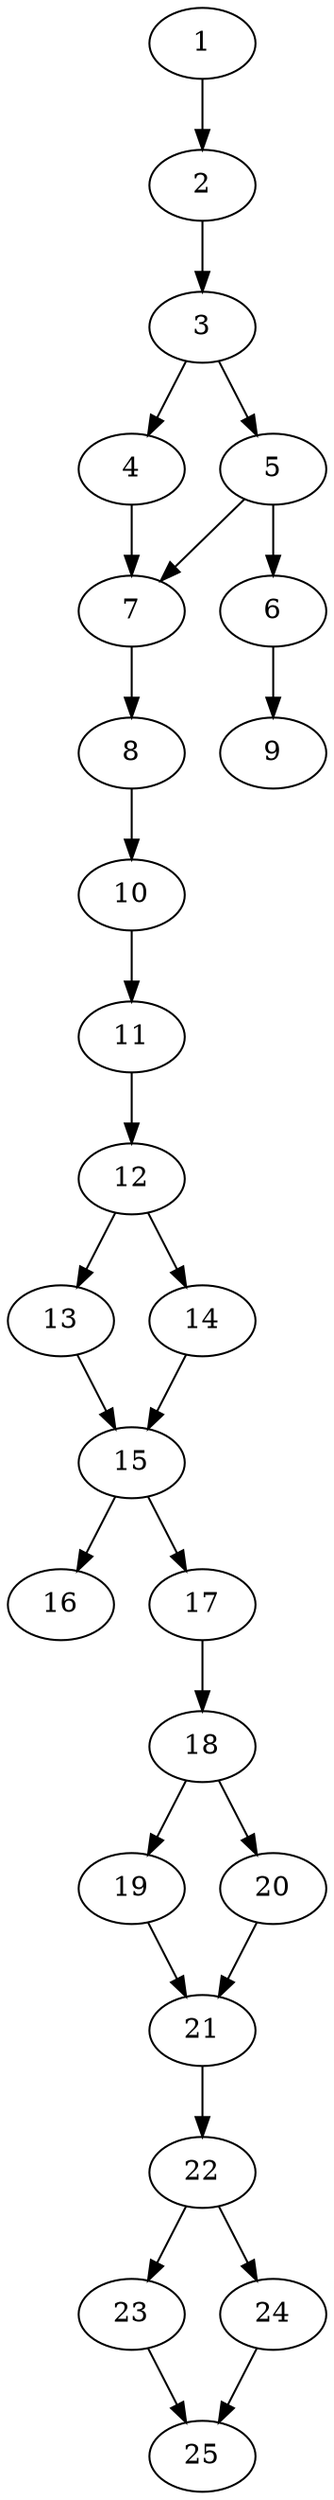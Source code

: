 // DAG automatically generated by daggen at Thu Oct  3 14:00:40 2019
// ./daggen --dot -n 25 --ccr 0.3 --fat 0.3 --regular 0.7 --density 0.7 --mindata 5242880 --maxdata 52428800 
digraph G {
  1 [size="25019733", alpha="0.00", expect_size="7505920"] 
  1 -> 2 [size ="7505920"]
  2 [size="168147627", alpha="0.20", expect_size="50444288"] 
  2 -> 3 [size ="50444288"]
  3 [size="58944853", alpha="0.15", expect_size="17683456"] 
  3 -> 4 [size ="17683456"]
  3 -> 5 [size ="17683456"]
  4 [size="18517333", alpha="0.03", expect_size="5555200"] 
  4 -> 7 [size ="5555200"]
  5 [size="163662507", alpha="0.11", expect_size="49098752"] 
  5 -> 6 [size ="49098752"]
  5 -> 7 [size ="49098752"]
  6 [size="51237547", alpha="0.09", expect_size="15371264"] 
  6 -> 9 [size ="15371264"]
  7 [size="22606507", alpha="0.14", expect_size="6781952"] 
  7 -> 8 [size ="6781952"]
  8 [size="49397760", alpha="0.02", expect_size="14819328"] 
  8 -> 10 [size ="14819328"]
  9 [size="167686827", alpha="0.12", expect_size="50306048"] 
  10 [size="76185600", alpha="0.04", expect_size="22855680"] 
  10 -> 11 [size ="22855680"]
  11 [size="133980160", alpha="0.04", expect_size="40194048"] 
  11 -> 12 [size ="40194048"]
  12 [size="137707520", alpha="0.04", expect_size="41312256"] 
  12 -> 13 [size ="41312256"]
  12 -> 14 [size ="41312256"]
  13 [size="135553707", alpha="0.11", expect_size="40666112"] 
  13 -> 15 [size ="40666112"]
  14 [size="96679253", alpha="0.03", expect_size="29003776"] 
  14 -> 15 [size ="29003776"]
  15 [size="117794133", alpha="0.02", expect_size="35338240"] 
  15 -> 16 [size ="35338240"]
  15 -> 17 [size ="35338240"]
  16 [size="47742293", alpha="0.20", expect_size="14322688"] 
  17 [size="118224213", alpha="0.01", expect_size="35467264"] 
  17 -> 18 [size ="35467264"]
  18 [size="72017920", alpha="0.19", expect_size="21605376"] 
  18 -> 19 [size ="21605376"]
  18 -> 20 [size ="21605376"]
  19 [size="84442453", alpha="0.03", expect_size="25332736"] 
  19 -> 21 [size ="25332736"]
  20 [size="22278827", alpha="0.10", expect_size="6683648"] 
  20 -> 21 [size ="6683648"]
  21 [size="52445867", alpha="0.18", expect_size="15733760"] 
  21 -> 22 [size ="15733760"]
  22 [size="82906453", alpha="0.05", expect_size="24871936"] 
  22 -> 23 [size ="24871936"]
  22 -> 24 [size ="24871936"]
  23 [size="111397547", alpha="0.17", expect_size="33419264"] 
  23 -> 25 [size ="33419264"]
  24 [size="37956267", alpha="0.09", expect_size="11386880"] 
  24 -> 25 [size ="11386880"]
  25 [size="62102187", alpha="0.01", expect_size="18630656"] 
}
